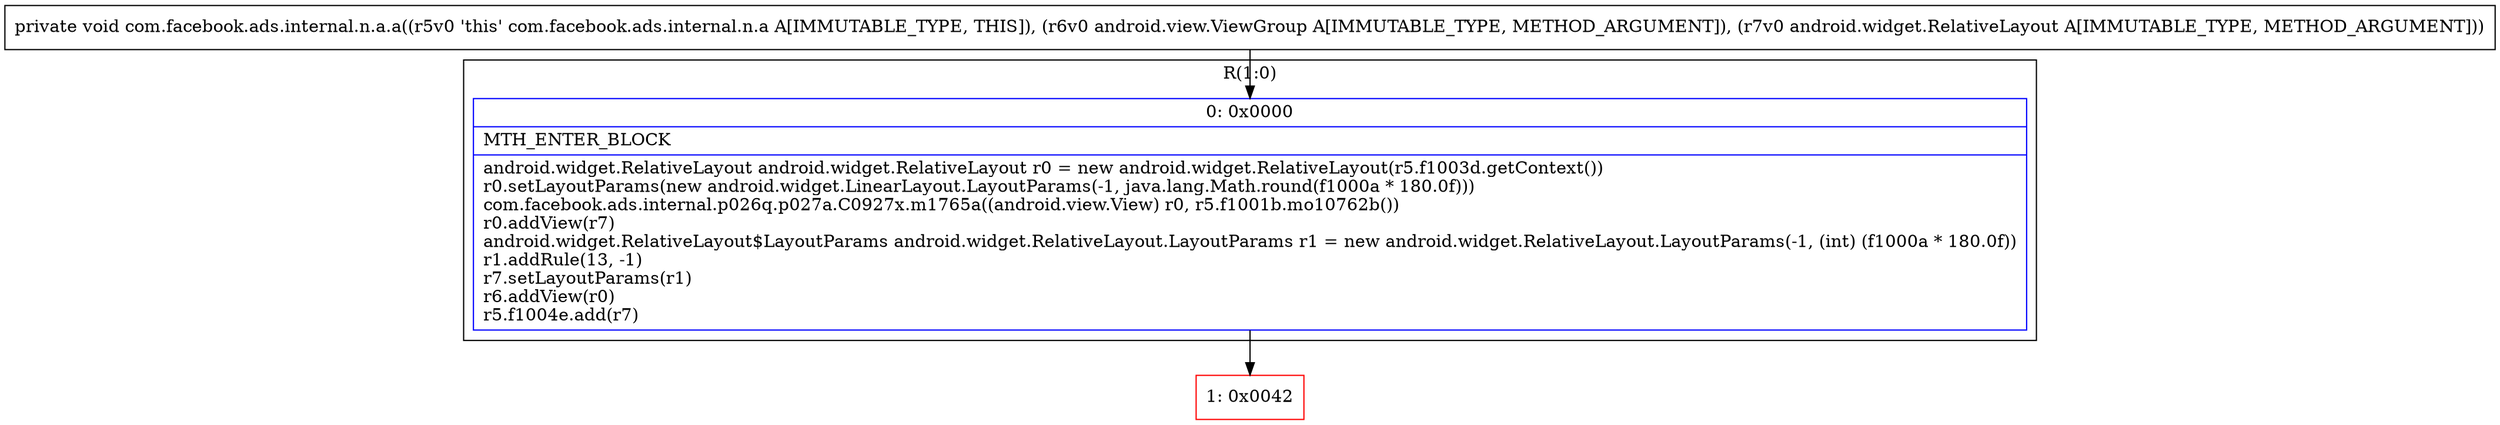 digraph "CFG forcom.facebook.ads.internal.n.a.a(Landroid\/view\/ViewGroup;Landroid\/widget\/RelativeLayout;)V" {
subgraph cluster_Region_402140821 {
label = "R(1:0)";
node [shape=record,color=blue];
Node_0 [shape=record,label="{0\:\ 0x0000|MTH_ENTER_BLOCK\l|android.widget.RelativeLayout android.widget.RelativeLayout r0 = new android.widget.RelativeLayout(r5.f1003d.getContext())\lr0.setLayoutParams(new android.widget.LinearLayout.LayoutParams(\-1, java.lang.Math.round(f1000a * 180.0f)))\lcom.facebook.ads.internal.p026q.p027a.C0927x.m1765a((android.view.View) r0, r5.f1001b.mo10762b())\lr0.addView(r7)\landroid.widget.RelativeLayout$LayoutParams android.widget.RelativeLayout.LayoutParams r1 = new android.widget.RelativeLayout.LayoutParams(\-1, (int) (f1000a * 180.0f))\lr1.addRule(13, \-1)\lr7.setLayoutParams(r1)\lr6.addView(r0)\lr5.f1004e.add(r7)\l}"];
}
Node_1 [shape=record,color=red,label="{1\:\ 0x0042}"];
MethodNode[shape=record,label="{private void com.facebook.ads.internal.n.a.a((r5v0 'this' com.facebook.ads.internal.n.a A[IMMUTABLE_TYPE, THIS]), (r6v0 android.view.ViewGroup A[IMMUTABLE_TYPE, METHOD_ARGUMENT]), (r7v0 android.widget.RelativeLayout A[IMMUTABLE_TYPE, METHOD_ARGUMENT])) }"];
MethodNode -> Node_0;
Node_0 -> Node_1;
}

